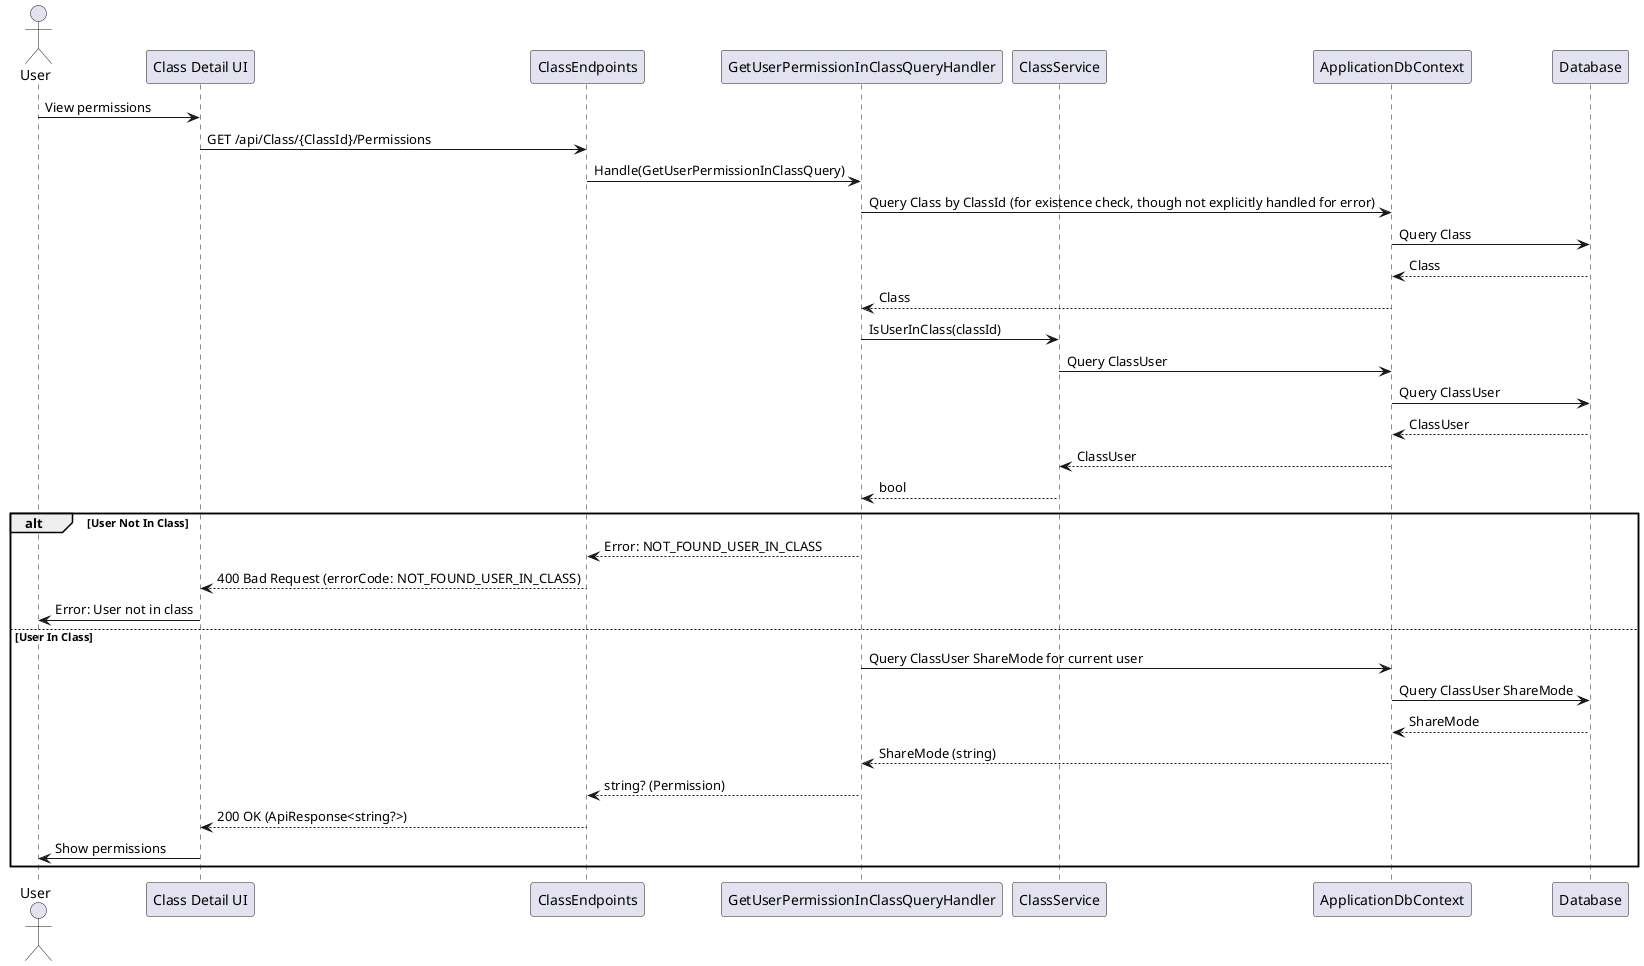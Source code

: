 @startuml
actor User
participant "Class Detail UI" as UI
participant ClassEndpoints
participant GetUserPermissionInClassQueryHandler as Handler
participant ClassService
participant ApplicationDbContext
participant Database

User -> UI : View permissions
UI -> ClassEndpoints : GET /api/Class/{ClassId}/Permissions
ClassEndpoints -> Handler : Handle(GetUserPermissionInClassQuery)
Handler -> ApplicationDbContext : Query Class by ClassId (for existence check, though not explicitly handled for error)
ApplicationDbContext -> Database : Query Class
Database --> ApplicationDbContext : Class
ApplicationDbContext --> Handler : Class
Handler -> ClassService : IsUserInClass(classId)
ClassService -> ApplicationDbContext : Query ClassUser
ApplicationDbContext -> Database : Query ClassUser
Database --> ApplicationDbContext : ClassUser
ApplicationDbContext --> ClassService : ClassUser
ClassService --> Handler : bool
alt User Not In Class
    Handler --> ClassEndpoints : Error: NOT_FOUND_USER_IN_CLASS
    ClassEndpoints --> UI : 400 Bad Request (errorCode: NOT_FOUND_USER_IN_CLASS)
    UI -> User : Error: User not in class
else User In Class
    Handler -> ApplicationDbContext : Query ClassUser ShareMode for current user
    ApplicationDbContext -> Database : Query ClassUser ShareMode
    Database --> ApplicationDbContext : ShareMode
    ApplicationDbContext --> Handler : ShareMode (string)
    Handler --> ClassEndpoints : string? (Permission)
    ClassEndpoints --> UI : 200 OK (ApiResponse<string?>)
    UI -> User : Show permissions
end
@enduml